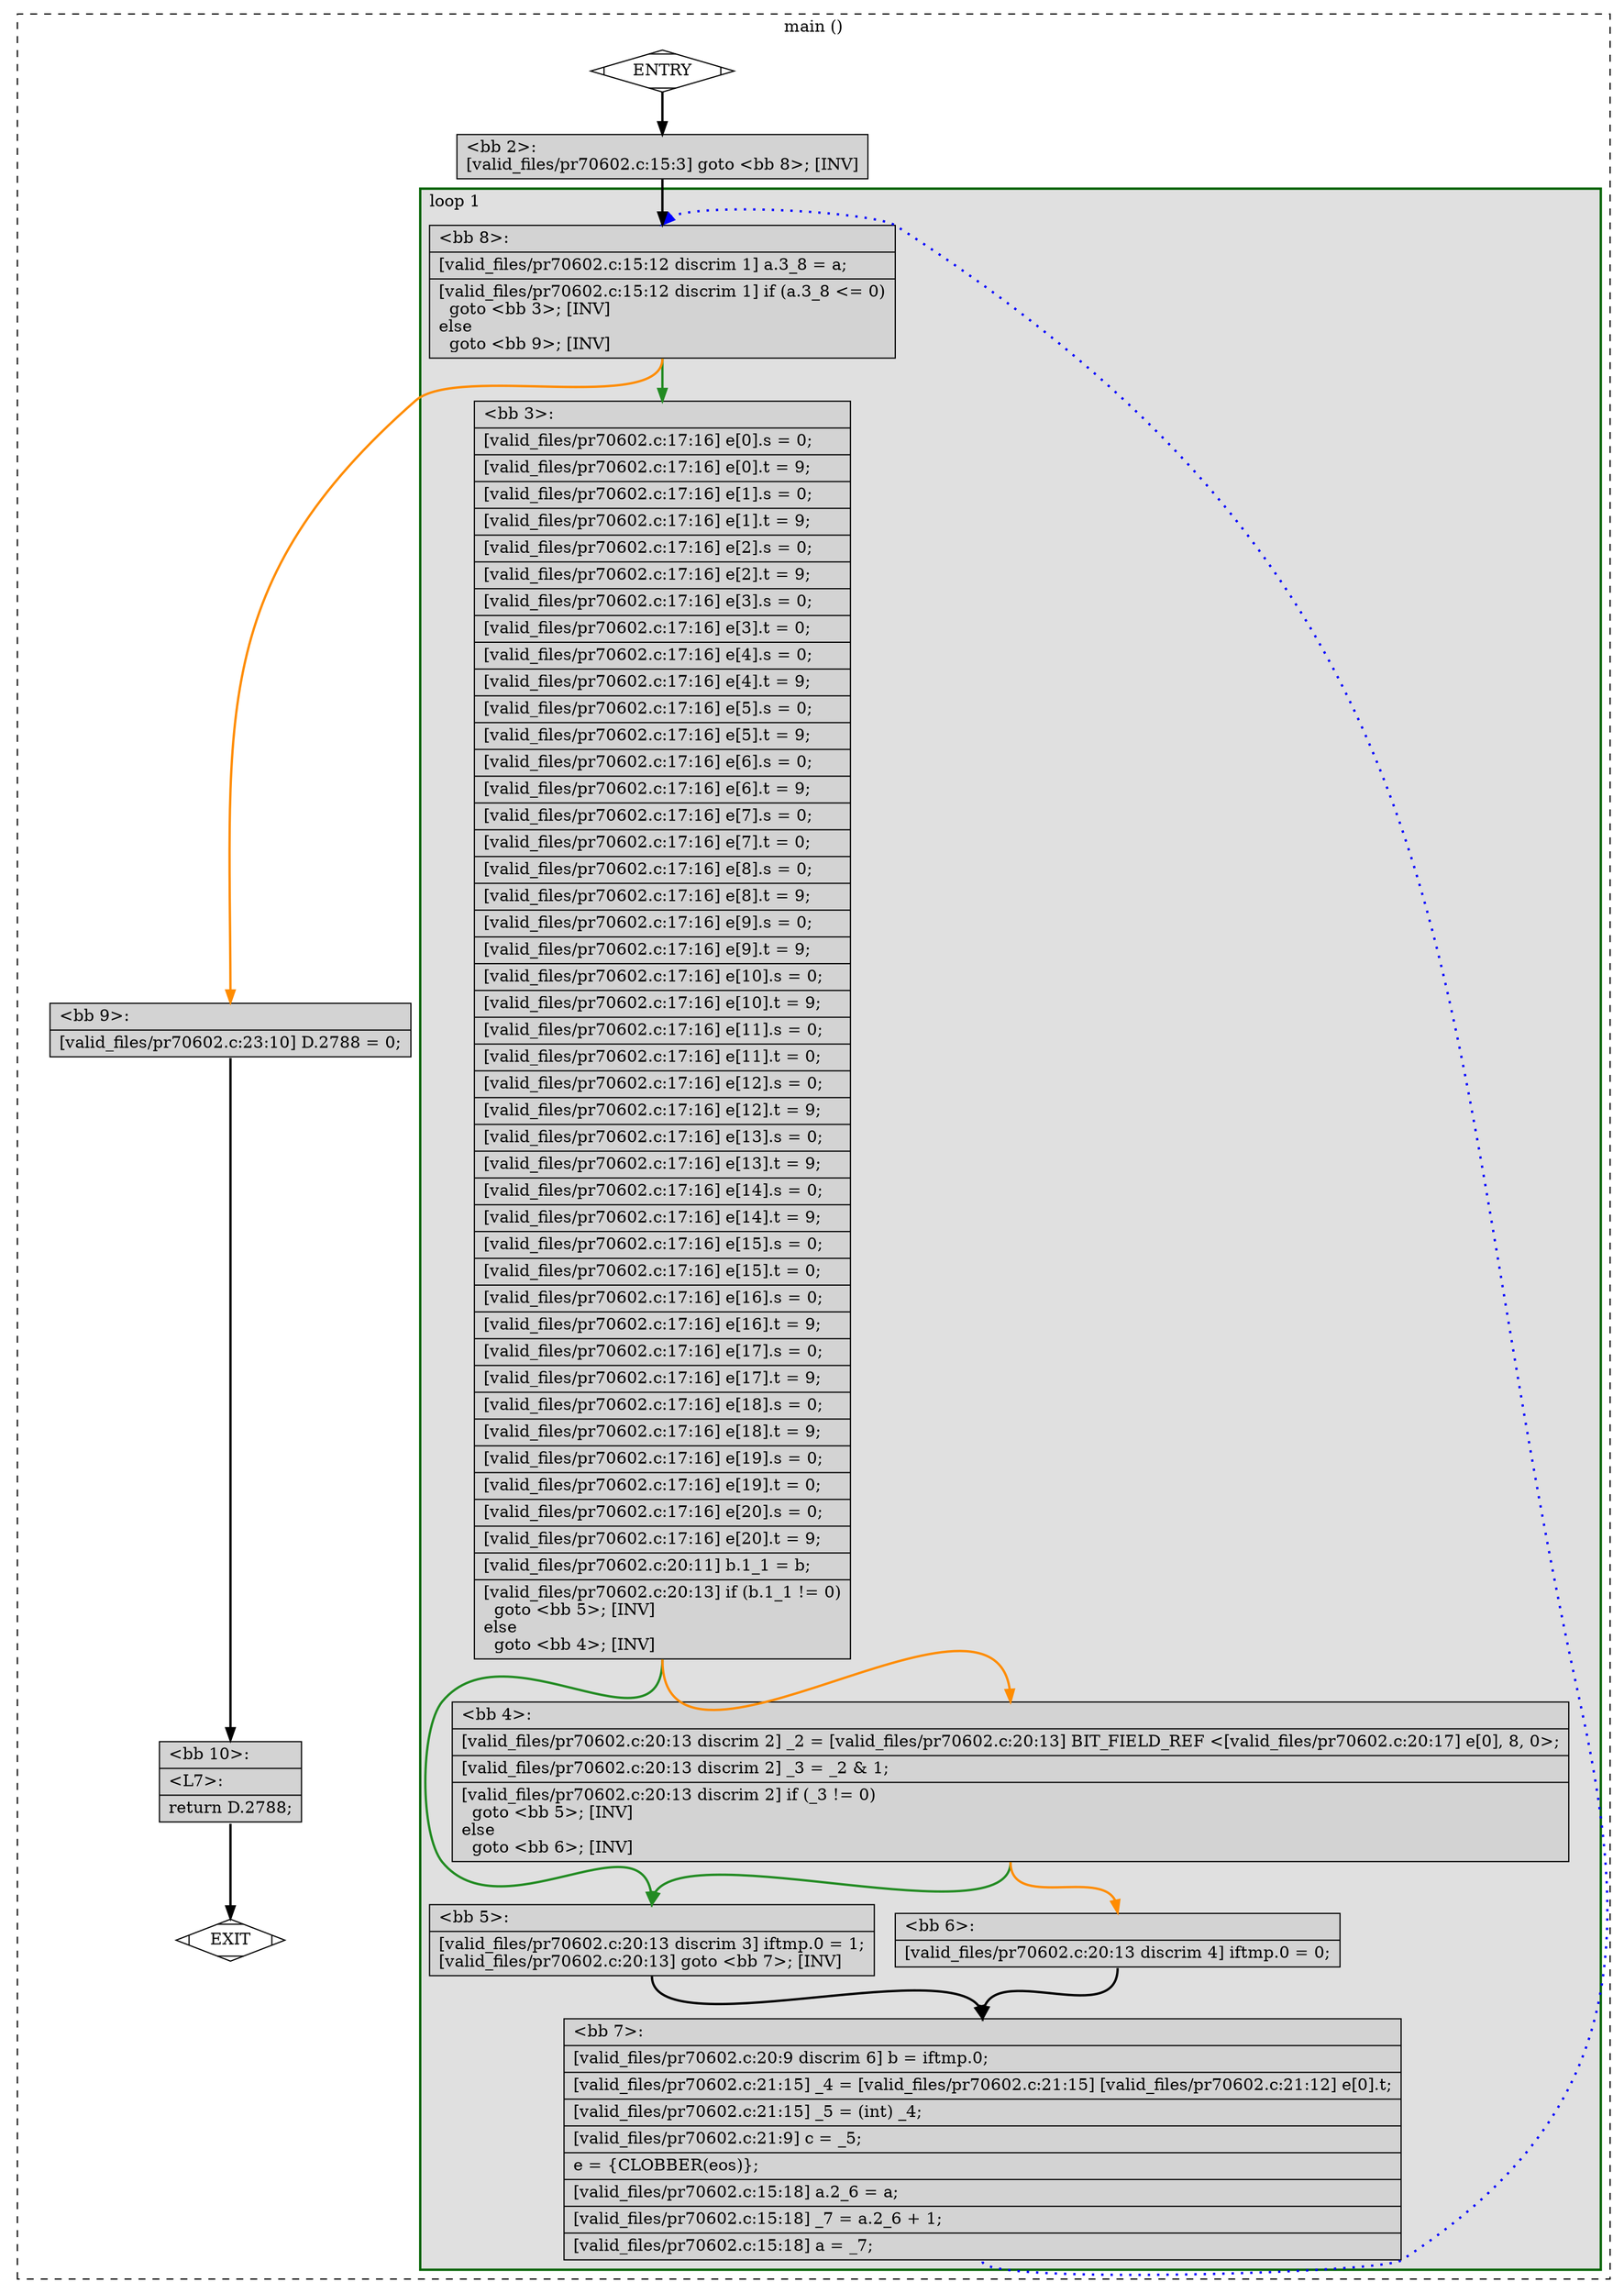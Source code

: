 digraph "a-pr70602.c.015t.cfg" {
overlap=false;
subgraph "cluster_main" {
	style="dashed";
	color="black";
	label="main ()";
	subgraph cluster_0_1 {
	style="filled";
	color="darkgreen";
	fillcolor="grey88";
	label="loop 1";
	labeljust=l;
	penwidth=2;
	fn_0_basic_block_8 [shape=record,style=filled,fillcolor=lightgrey,label="{\<bb\ 8\>:\l\
|[valid_files/pr70602.c:15:12\ discrim\ 1]\ a.3_8\ =\ a;\l\
|[valid_files/pr70602.c:15:12\ discrim\ 1]\ if\ (a.3_8\ \<=\ 0)\l\
\ \ goto\ \<bb\ 3\>;\ [INV]\l\
else\l\
\ \ goto\ \<bb\ 9\>;\ [INV]\l\
}"];

	fn_0_basic_block_3 [shape=record,style=filled,fillcolor=lightgrey,label="{\<bb\ 3\>:\l\
|[valid_files/pr70602.c:17:16]\ e[0].s\ =\ 0;\l\
|[valid_files/pr70602.c:17:16]\ e[0].t\ =\ 9;\l\
|[valid_files/pr70602.c:17:16]\ e[1].s\ =\ 0;\l\
|[valid_files/pr70602.c:17:16]\ e[1].t\ =\ 9;\l\
|[valid_files/pr70602.c:17:16]\ e[2].s\ =\ 0;\l\
|[valid_files/pr70602.c:17:16]\ e[2].t\ =\ 9;\l\
|[valid_files/pr70602.c:17:16]\ e[3].s\ =\ 0;\l\
|[valid_files/pr70602.c:17:16]\ e[3].t\ =\ 0;\l\
|[valid_files/pr70602.c:17:16]\ e[4].s\ =\ 0;\l\
|[valid_files/pr70602.c:17:16]\ e[4].t\ =\ 9;\l\
|[valid_files/pr70602.c:17:16]\ e[5].s\ =\ 0;\l\
|[valid_files/pr70602.c:17:16]\ e[5].t\ =\ 9;\l\
|[valid_files/pr70602.c:17:16]\ e[6].s\ =\ 0;\l\
|[valid_files/pr70602.c:17:16]\ e[6].t\ =\ 9;\l\
|[valid_files/pr70602.c:17:16]\ e[7].s\ =\ 0;\l\
|[valid_files/pr70602.c:17:16]\ e[7].t\ =\ 0;\l\
|[valid_files/pr70602.c:17:16]\ e[8].s\ =\ 0;\l\
|[valid_files/pr70602.c:17:16]\ e[8].t\ =\ 9;\l\
|[valid_files/pr70602.c:17:16]\ e[9].s\ =\ 0;\l\
|[valid_files/pr70602.c:17:16]\ e[9].t\ =\ 9;\l\
|[valid_files/pr70602.c:17:16]\ e[10].s\ =\ 0;\l\
|[valid_files/pr70602.c:17:16]\ e[10].t\ =\ 9;\l\
|[valid_files/pr70602.c:17:16]\ e[11].s\ =\ 0;\l\
|[valid_files/pr70602.c:17:16]\ e[11].t\ =\ 0;\l\
|[valid_files/pr70602.c:17:16]\ e[12].s\ =\ 0;\l\
|[valid_files/pr70602.c:17:16]\ e[12].t\ =\ 9;\l\
|[valid_files/pr70602.c:17:16]\ e[13].s\ =\ 0;\l\
|[valid_files/pr70602.c:17:16]\ e[13].t\ =\ 9;\l\
|[valid_files/pr70602.c:17:16]\ e[14].s\ =\ 0;\l\
|[valid_files/pr70602.c:17:16]\ e[14].t\ =\ 9;\l\
|[valid_files/pr70602.c:17:16]\ e[15].s\ =\ 0;\l\
|[valid_files/pr70602.c:17:16]\ e[15].t\ =\ 0;\l\
|[valid_files/pr70602.c:17:16]\ e[16].s\ =\ 0;\l\
|[valid_files/pr70602.c:17:16]\ e[16].t\ =\ 9;\l\
|[valid_files/pr70602.c:17:16]\ e[17].s\ =\ 0;\l\
|[valid_files/pr70602.c:17:16]\ e[17].t\ =\ 9;\l\
|[valid_files/pr70602.c:17:16]\ e[18].s\ =\ 0;\l\
|[valid_files/pr70602.c:17:16]\ e[18].t\ =\ 9;\l\
|[valid_files/pr70602.c:17:16]\ e[19].s\ =\ 0;\l\
|[valid_files/pr70602.c:17:16]\ e[19].t\ =\ 0;\l\
|[valid_files/pr70602.c:17:16]\ e[20].s\ =\ 0;\l\
|[valid_files/pr70602.c:17:16]\ e[20].t\ =\ 9;\l\
|[valid_files/pr70602.c:20:11]\ b.1_1\ =\ b;\l\
|[valid_files/pr70602.c:20:13]\ if\ (b.1_1\ !=\ 0)\l\
\ \ goto\ \<bb\ 5\>;\ [INV]\l\
else\l\
\ \ goto\ \<bb\ 4\>;\ [INV]\l\
}"];

	fn_0_basic_block_5 [shape=record,style=filled,fillcolor=lightgrey,label="{\<bb\ 5\>:\l\
|[valid_files/pr70602.c:20:13\ discrim\ 3]\ iftmp.0\ =\ 1;\l\
[valid_files/pr70602.c:20:13]\ goto\ \<bb\ 7\>;\ [INV]\l\
}"];

	fn_0_basic_block_4 [shape=record,style=filled,fillcolor=lightgrey,label="{\<bb\ 4\>:\l\
|[valid_files/pr70602.c:20:13\ discrim\ 2]\ _2\ =\ [valid_files/pr70602.c:20:13]\ BIT_FIELD_REF\ \<[valid_files/pr70602.c:20:17]\ e[0],\ 8,\ 0\>;\l\
|[valid_files/pr70602.c:20:13\ discrim\ 2]\ _3\ =\ _2\ &\ 1;\l\
|[valid_files/pr70602.c:20:13\ discrim\ 2]\ if\ (_3\ !=\ 0)\l\
\ \ goto\ \<bb\ 5\>;\ [INV]\l\
else\l\
\ \ goto\ \<bb\ 6\>;\ [INV]\l\
}"];

	fn_0_basic_block_7 [shape=record,style=filled,fillcolor=lightgrey,label="{\<bb\ 7\>:\l\
|[valid_files/pr70602.c:20:9\ discrim\ 6]\ b\ =\ iftmp.0;\l\
|[valid_files/pr70602.c:21:15]\ _4\ =\ [valid_files/pr70602.c:21:15]\ [valid_files/pr70602.c:21:12]\ e[0].t;\l\
|[valid_files/pr70602.c:21:15]\ _5\ =\ (int)\ _4;\l\
|[valid_files/pr70602.c:21:9]\ c\ =\ _5;\l\
|e\ =\ \{CLOBBER(eos)\};\l\
|[valid_files/pr70602.c:15:18]\ a.2_6\ =\ a;\l\
|[valid_files/pr70602.c:15:18]\ _7\ =\ a.2_6\ +\ 1;\l\
|[valid_files/pr70602.c:15:18]\ a\ =\ _7;\l\
}"];

	fn_0_basic_block_6 [shape=record,style=filled,fillcolor=lightgrey,label="{\<bb\ 6\>:\l\
|[valid_files/pr70602.c:20:13\ discrim\ 4]\ iftmp.0\ =\ 0;\l\
}"];

	}
	fn_0_basic_block_0 [shape=Mdiamond,style=filled,fillcolor=white,label="ENTRY"];

	fn_0_basic_block_1 [shape=Mdiamond,style=filled,fillcolor=white,label="EXIT"];

	fn_0_basic_block_2 [shape=record,style=filled,fillcolor=lightgrey,label="{\<bb\ 2\>:\l\
[valid_files/pr70602.c:15:3]\ goto\ \<bb\ 8\>;\ [INV]\l\
}"];

	fn_0_basic_block_9 [shape=record,style=filled,fillcolor=lightgrey,label="{\<bb\ 9\>:\l\
|[valid_files/pr70602.c:23:10]\ D.2788\ =\ 0;\l\
}"];

	fn_0_basic_block_10 [shape=record,style=filled,fillcolor=lightgrey,label="{\<bb\ 10\>:\l\
|\<L7\>:\l\
|return\ D.2788;\l\
}"];

	fn_0_basic_block_0:s -> fn_0_basic_block_2:n [style="solid,bold",color=black,weight=100,constraint=true];
	fn_0_basic_block_2:s -> fn_0_basic_block_8:n [style="solid,bold",color=black,weight=100,constraint=true];
	fn_0_basic_block_3:s -> fn_0_basic_block_5:n [style="solid,bold",color=forestgreen,weight=10,constraint=true];
	fn_0_basic_block_3:s -> fn_0_basic_block_4:n [style="solid,bold",color=darkorange,weight=10,constraint=true];
	fn_0_basic_block_4:s -> fn_0_basic_block_5:n [style="solid,bold",color=forestgreen,weight=10,constraint=true];
	fn_0_basic_block_4:s -> fn_0_basic_block_6:n [style="solid,bold",color=darkorange,weight=10,constraint=true];
	fn_0_basic_block_5:s -> fn_0_basic_block_7:n [style="solid,bold",color=black,weight=100,constraint=true];
	fn_0_basic_block_6:s -> fn_0_basic_block_7:n [style="solid,bold",color=black,weight=100,constraint=true];
	fn_0_basic_block_7:s -> fn_0_basic_block_8:n [style="dotted,bold",color=blue,weight=10,constraint=false];
	fn_0_basic_block_8:s -> fn_0_basic_block_3:n [style="solid,bold",color=forestgreen,weight=10,constraint=true];
	fn_0_basic_block_8:s -> fn_0_basic_block_9:n [style="solid,bold",color=darkorange,weight=10,constraint=true];
	fn_0_basic_block_9:s -> fn_0_basic_block_10:n [style="solid,bold",color=black,weight=100,constraint=true];
	fn_0_basic_block_10:s -> fn_0_basic_block_1:n [style="solid,bold",color=black,weight=10,constraint=true];
	fn_0_basic_block_0:s -> fn_0_basic_block_1:n [style="invis",constraint=true];
}
}
